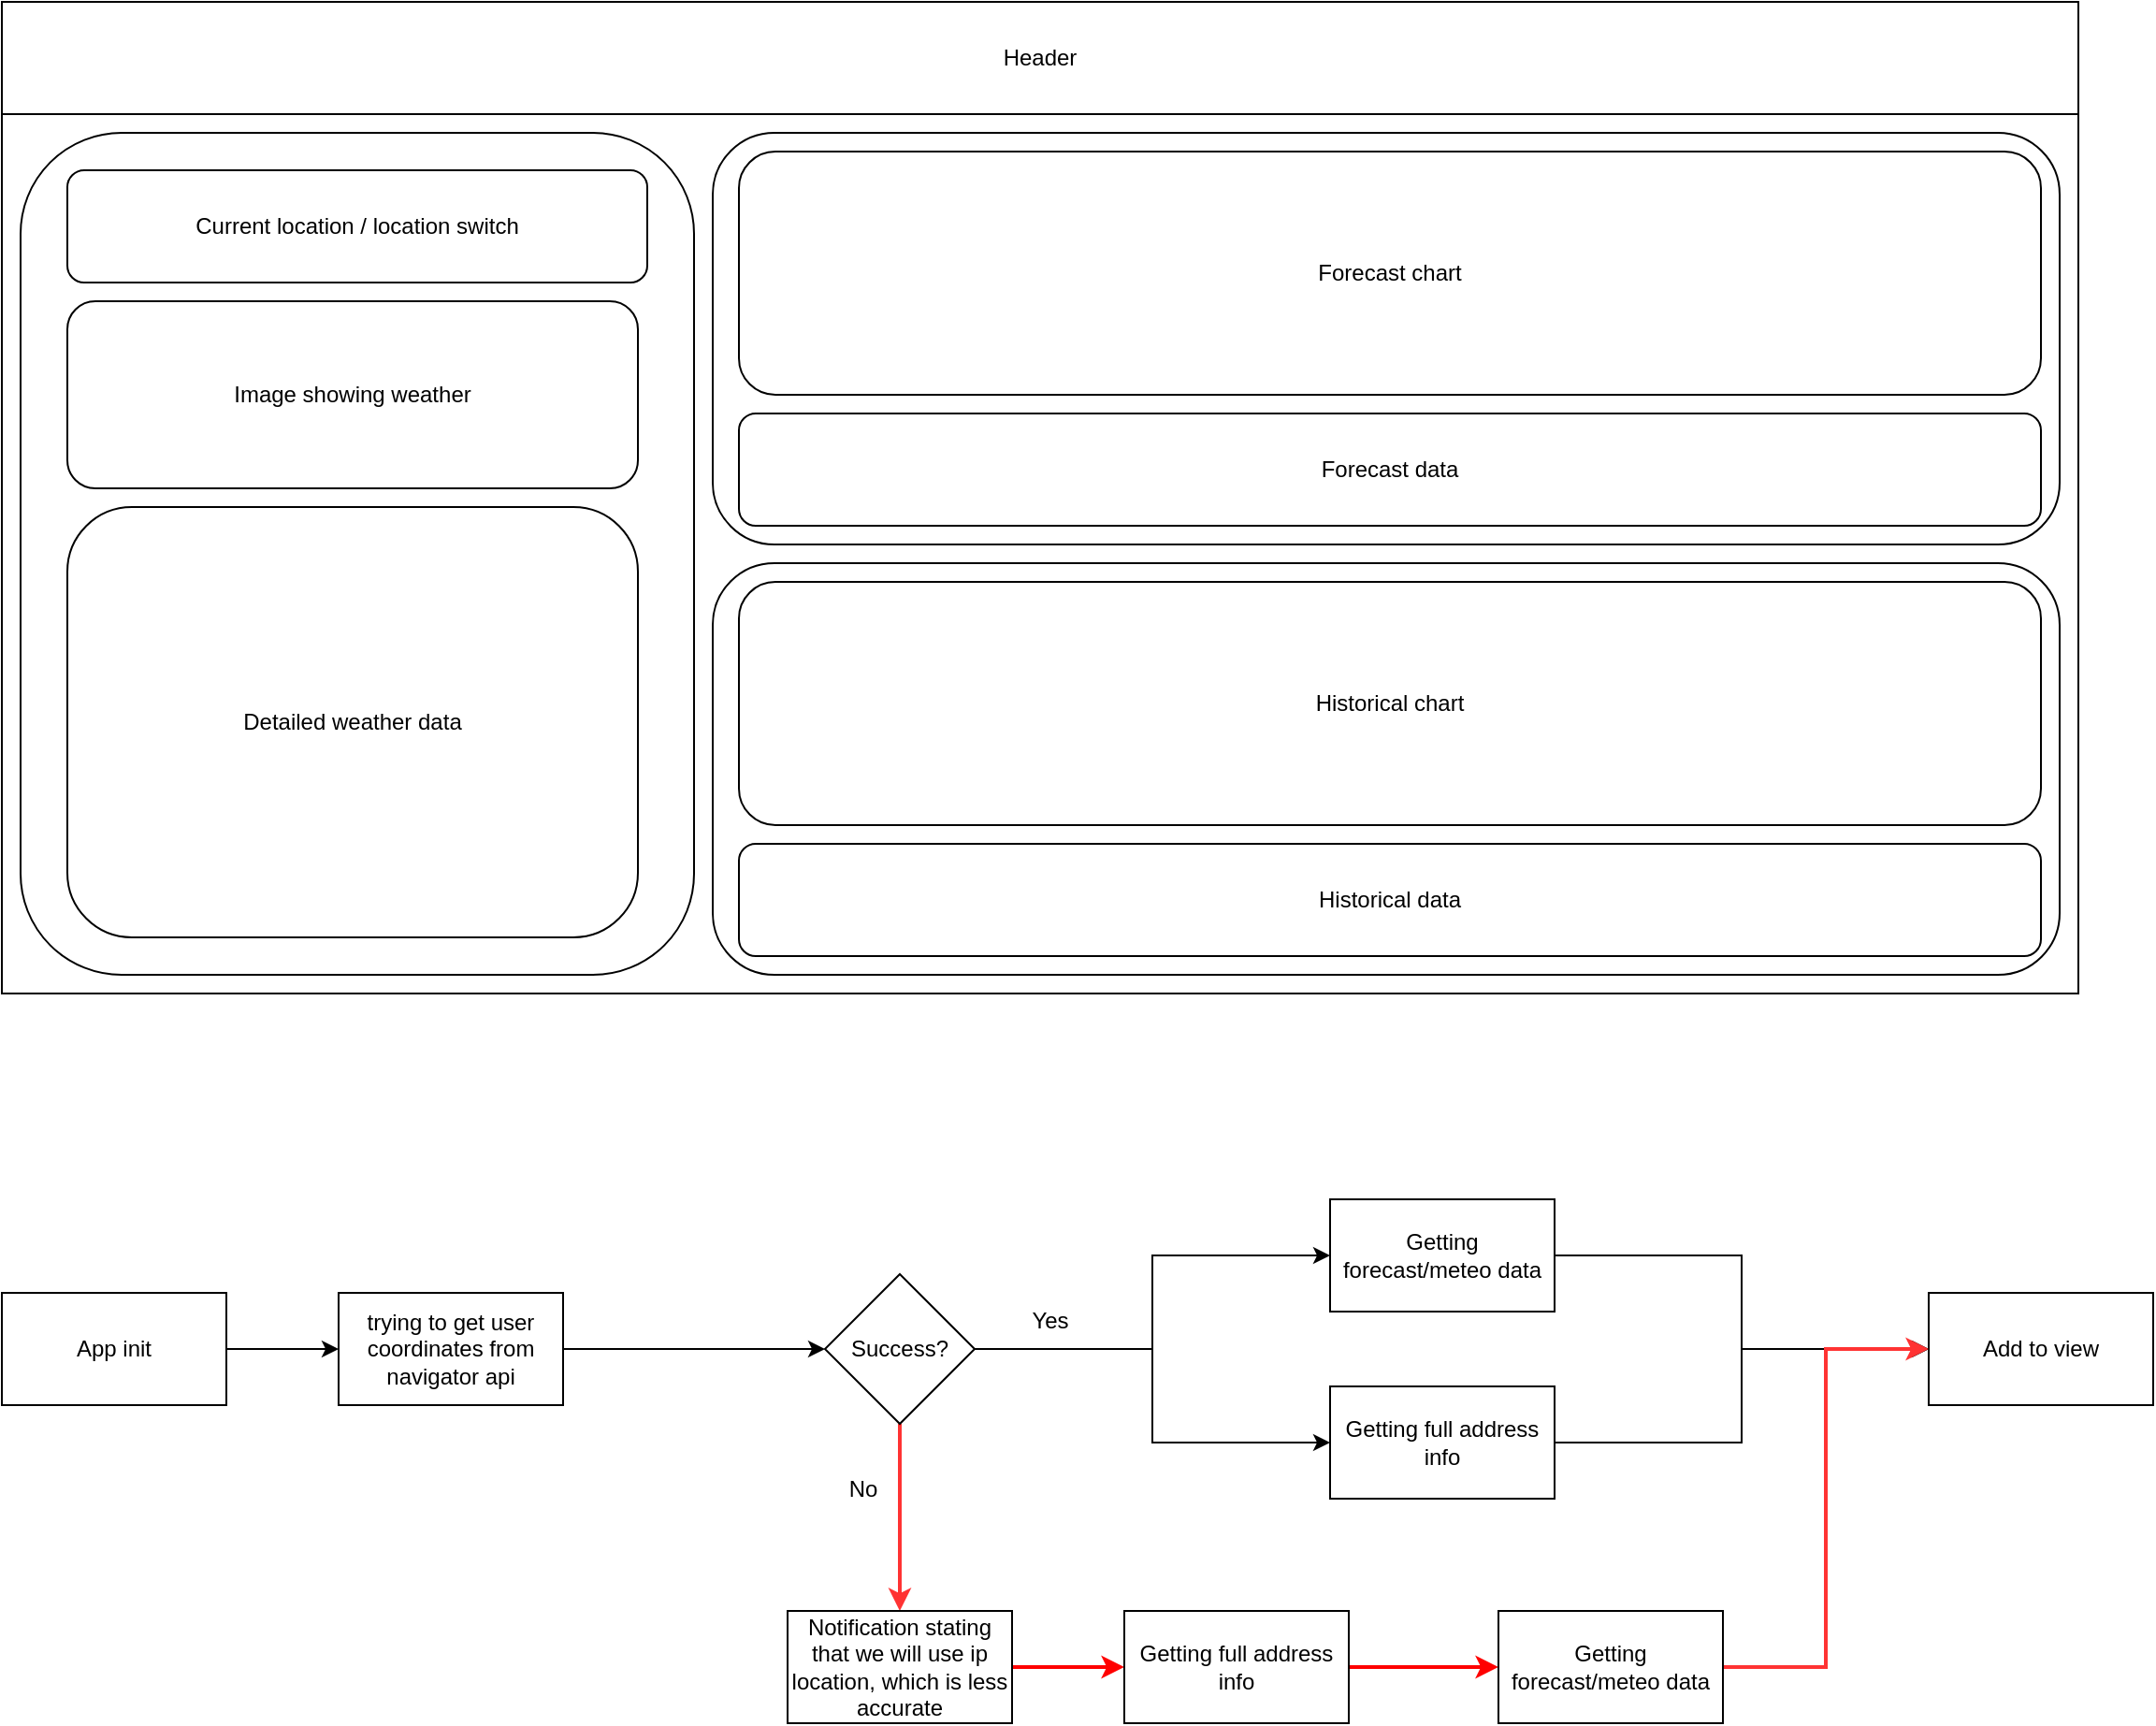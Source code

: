 <mxfile version="22.1.18" type="device">
  <diagram name="Страница — 1" id="iEzi6mw_pOJUS603BgDm">
    <mxGraphModel dx="2074" dy="1155" grid="1" gridSize="10" guides="1" tooltips="1" connect="1" arrows="1" fold="1" page="1" pageScale="1" pageWidth="827" pageHeight="1169" math="0" shadow="0">
      <root>
        <mxCell id="0" />
        <mxCell id="1" parent="0" />
        <mxCell id="Eu4FGKML1eXTWHDROxvg-1" value="" style="rounded=0;whiteSpace=wrap;html=1;" vertex="1" parent="1">
          <mxGeometry x="20" y="300" width="1110" height="530" as="geometry" />
        </mxCell>
        <mxCell id="Eu4FGKML1eXTWHDROxvg-2" value="Header" style="rounded=0;whiteSpace=wrap;html=1;" vertex="1" parent="1">
          <mxGeometry x="20" y="300" width="1110" height="60" as="geometry" />
        </mxCell>
        <mxCell id="Eu4FGKML1eXTWHDROxvg-4" value="" style="rounded=1;whiteSpace=wrap;html=1;" vertex="1" parent="1">
          <mxGeometry x="30" y="370" width="360" height="450" as="geometry" />
        </mxCell>
        <mxCell id="Eu4FGKML1eXTWHDROxvg-5" value="" style="rounded=1;whiteSpace=wrap;html=1;" vertex="1" parent="1">
          <mxGeometry x="400" y="370" width="720" height="220" as="geometry" />
        </mxCell>
        <mxCell id="Eu4FGKML1eXTWHDROxvg-6" value="" style="rounded=1;whiteSpace=wrap;html=1;" vertex="1" parent="1">
          <mxGeometry x="400" y="600" width="720" height="220" as="geometry" />
        </mxCell>
        <mxCell id="Eu4FGKML1eXTWHDROxvg-7" value="Historical chart" style="rounded=1;whiteSpace=wrap;html=1;" vertex="1" parent="1">
          <mxGeometry x="414" y="610" width="696" height="130" as="geometry" />
        </mxCell>
        <mxCell id="Eu4FGKML1eXTWHDROxvg-8" value="Historical data" style="rounded=1;whiteSpace=wrap;html=1;" vertex="1" parent="1">
          <mxGeometry x="414" y="750" width="696" height="60" as="geometry" />
        </mxCell>
        <mxCell id="Eu4FGKML1eXTWHDROxvg-9" value="Forecast chart" style="rounded=1;whiteSpace=wrap;html=1;" vertex="1" parent="1">
          <mxGeometry x="414" y="380" width="696" height="130" as="geometry" />
        </mxCell>
        <mxCell id="Eu4FGKML1eXTWHDROxvg-10" value="Forecast data" style="rounded=1;whiteSpace=wrap;html=1;" vertex="1" parent="1">
          <mxGeometry x="414" y="520" width="696" height="60" as="geometry" />
        </mxCell>
        <mxCell id="Eu4FGKML1eXTWHDROxvg-12" value="Current location / location switch" style="rounded=1;whiteSpace=wrap;html=1;" vertex="1" parent="1">
          <mxGeometry x="55" y="390" width="310" height="60" as="geometry" />
        </mxCell>
        <mxCell id="Eu4FGKML1eXTWHDROxvg-13" value="Image showing weather" style="rounded=1;whiteSpace=wrap;html=1;" vertex="1" parent="1">
          <mxGeometry x="55" y="460" width="305" height="100" as="geometry" />
        </mxCell>
        <mxCell id="Eu4FGKML1eXTWHDROxvg-14" value="Detailed weather data" style="rounded=1;whiteSpace=wrap;html=1;" vertex="1" parent="1">
          <mxGeometry x="55" y="570" width="305" height="230" as="geometry" />
        </mxCell>
        <mxCell id="Eu4FGKML1eXTWHDROxvg-17" value="" style="edgeStyle=orthogonalEdgeStyle;rounded=0;orthogonalLoop=1;jettySize=auto;html=1;" edge="1" parent="1" source="Eu4FGKML1eXTWHDROxvg-15" target="Eu4FGKML1eXTWHDROxvg-16">
          <mxGeometry relative="1" as="geometry" />
        </mxCell>
        <mxCell id="Eu4FGKML1eXTWHDROxvg-15" value="App init" style="rounded=0;whiteSpace=wrap;html=1;" vertex="1" parent="1">
          <mxGeometry x="20" y="990" width="120" height="60" as="geometry" />
        </mxCell>
        <mxCell id="Eu4FGKML1eXTWHDROxvg-19" style="edgeStyle=orthogonalEdgeStyle;rounded=0;orthogonalLoop=1;jettySize=auto;html=1;" edge="1" parent="1" source="Eu4FGKML1eXTWHDROxvg-16" target="Eu4FGKML1eXTWHDROxvg-18">
          <mxGeometry relative="1" as="geometry" />
        </mxCell>
        <mxCell id="Eu4FGKML1eXTWHDROxvg-16" value="trying to get user coordinates from navigator api" style="rounded=0;whiteSpace=wrap;html=1;" vertex="1" parent="1">
          <mxGeometry x="200" y="990" width="120" height="60" as="geometry" />
        </mxCell>
        <mxCell id="Eu4FGKML1eXTWHDROxvg-23" style="edgeStyle=orthogonalEdgeStyle;rounded=0;orthogonalLoop=1;jettySize=auto;html=1;entryX=0;entryY=0.5;entryDx=0;entryDy=0;" edge="1" parent="1" source="Eu4FGKML1eXTWHDROxvg-18" target="Eu4FGKML1eXTWHDROxvg-22">
          <mxGeometry relative="1" as="geometry" />
        </mxCell>
        <mxCell id="Eu4FGKML1eXTWHDROxvg-29" style="edgeStyle=orthogonalEdgeStyle;rounded=0;orthogonalLoop=1;jettySize=auto;html=1;entryX=0.5;entryY=0;entryDx=0;entryDy=0;fillColor=#d5e8d4;strokeColor=#FF3333;strokeWidth=2;" edge="1" parent="1" source="Eu4FGKML1eXTWHDROxvg-18" target="Eu4FGKML1eXTWHDROxvg-28">
          <mxGeometry relative="1" as="geometry" />
        </mxCell>
        <mxCell id="Eu4FGKML1eXTWHDROxvg-32" style="edgeStyle=orthogonalEdgeStyle;rounded=0;orthogonalLoop=1;jettySize=auto;html=1;entryX=0;entryY=0.5;entryDx=0;entryDy=0;" edge="1" parent="1" source="Eu4FGKML1eXTWHDROxvg-18" target="Eu4FGKML1eXTWHDROxvg-21">
          <mxGeometry relative="1" as="geometry" />
        </mxCell>
        <mxCell id="Eu4FGKML1eXTWHDROxvg-18" value="Success?" style="rhombus;whiteSpace=wrap;html=1;" vertex="1" parent="1">
          <mxGeometry x="460" y="980" width="80" height="80" as="geometry" />
        </mxCell>
        <mxCell id="Eu4FGKML1eXTWHDROxvg-27" style="edgeStyle=orthogonalEdgeStyle;rounded=0;orthogonalLoop=1;jettySize=auto;html=1;entryX=0;entryY=0.5;entryDx=0;entryDy=0;" edge="1" parent="1" source="Eu4FGKML1eXTWHDROxvg-21" target="Eu4FGKML1eXTWHDROxvg-25">
          <mxGeometry relative="1" as="geometry" />
        </mxCell>
        <mxCell id="Eu4FGKML1eXTWHDROxvg-21" value="Getting full address info" style="rounded=0;whiteSpace=wrap;html=1;" vertex="1" parent="1">
          <mxGeometry x="730" y="1040" width="120" height="60" as="geometry" />
        </mxCell>
        <mxCell id="Eu4FGKML1eXTWHDROxvg-26" style="edgeStyle=orthogonalEdgeStyle;rounded=0;orthogonalLoop=1;jettySize=auto;html=1;entryX=0;entryY=0.5;entryDx=0;entryDy=0;" edge="1" parent="1" source="Eu4FGKML1eXTWHDROxvg-22" target="Eu4FGKML1eXTWHDROxvg-25">
          <mxGeometry relative="1" as="geometry" />
        </mxCell>
        <mxCell id="Eu4FGKML1eXTWHDROxvg-22" value="Getting forecast/meteo data" style="rounded=0;whiteSpace=wrap;html=1;" vertex="1" parent="1">
          <mxGeometry x="730" y="940" width="120" height="60" as="geometry" />
        </mxCell>
        <mxCell id="Eu4FGKML1eXTWHDROxvg-25" value="Add to view" style="rounded=0;whiteSpace=wrap;html=1;" vertex="1" parent="1">
          <mxGeometry x="1050" y="990" width="120" height="60" as="geometry" />
        </mxCell>
        <mxCell id="Eu4FGKML1eXTWHDROxvg-34" value="" style="edgeStyle=orthogonalEdgeStyle;rounded=0;orthogonalLoop=1;jettySize=auto;html=1;strokeColor=#FF0000;strokeWidth=2;" edge="1" parent="1" source="Eu4FGKML1eXTWHDROxvg-28" target="Eu4FGKML1eXTWHDROxvg-33">
          <mxGeometry relative="1" as="geometry" />
        </mxCell>
        <mxCell id="Eu4FGKML1eXTWHDROxvg-28" value="Notification stating that we will use ip location, which is less accurate" style="rounded=0;whiteSpace=wrap;html=1;" vertex="1" parent="1">
          <mxGeometry x="440" y="1160" width="120" height="60" as="geometry" />
        </mxCell>
        <mxCell id="Eu4FGKML1eXTWHDROxvg-36" value="" style="edgeStyle=orthogonalEdgeStyle;rounded=0;orthogonalLoop=1;jettySize=auto;html=1;strokeColor=#FF0000;strokeWidth=2;" edge="1" parent="1" source="Eu4FGKML1eXTWHDROxvg-33" target="Eu4FGKML1eXTWHDROxvg-35">
          <mxGeometry relative="1" as="geometry" />
        </mxCell>
        <mxCell id="Eu4FGKML1eXTWHDROxvg-33" value="Getting full address info" style="rounded=0;whiteSpace=wrap;html=1;" vertex="1" parent="1">
          <mxGeometry x="620" y="1160" width="120" height="60" as="geometry" />
        </mxCell>
        <mxCell id="Eu4FGKML1eXTWHDROxvg-37" style="edgeStyle=orthogonalEdgeStyle;rounded=0;orthogonalLoop=1;jettySize=auto;html=1;entryX=0;entryY=0.5;entryDx=0;entryDy=0;strokeColor=#FF3333;strokeWidth=2;" edge="1" parent="1" source="Eu4FGKML1eXTWHDROxvg-35" target="Eu4FGKML1eXTWHDROxvg-25">
          <mxGeometry relative="1" as="geometry" />
        </mxCell>
        <mxCell id="Eu4FGKML1eXTWHDROxvg-35" value="Getting forecast/meteo data" style="rounded=0;whiteSpace=wrap;html=1;" vertex="1" parent="1">
          <mxGeometry x="820" y="1160" width="120" height="60" as="geometry" />
        </mxCell>
        <mxCell id="Eu4FGKML1eXTWHDROxvg-38" value="Yes" style="text;html=1;align=center;verticalAlign=middle;resizable=0;points=[];autosize=1;strokeColor=none;fillColor=none;" vertex="1" parent="1">
          <mxGeometry x="560" y="990" width="40" height="30" as="geometry" />
        </mxCell>
        <mxCell id="Eu4FGKML1eXTWHDROxvg-39" value="No" style="text;html=1;align=center;verticalAlign=middle;resizable=0;points=[];autosize=1;strokeColor=none;fillColor=none;" vertex="1" parent="1">
          <mxGeometry x="460" y="1080" width="40" height="30" as="geometry" />
        </mxCell>
      </root>
    </mxGraphModel>
  </diagram>
</mxfile>
